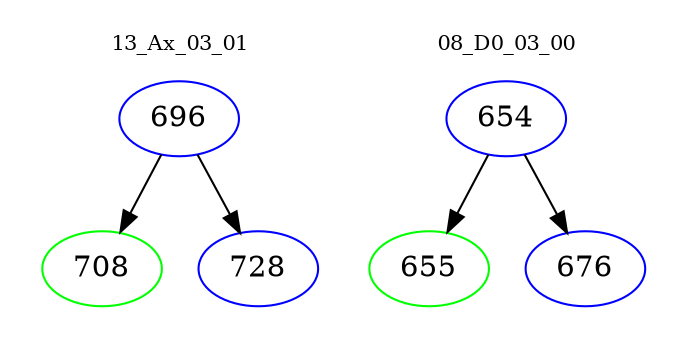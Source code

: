 digraph{
subgraph cluster_0 {
color = white
label = "13_Ax_03_01";
fontsize=10;
T0_696 [label="696", color="blue"]
T0_696 -> T0_708 [color="black"]
T0_708 [label="708", color="green"]
T0_696 -> T0_728 [color="black"]
T0_728 [label="728", color="blue"]
}
subgraph cluster_1 {
color = white
label = "08_D0_03_00";
fontsize=10;
T1_654 [label="654", color="blue"]
T1_654 -> T1_655 [color="black"]
T1_655 [label="655", color="green"]
T1_654 -> T1_676 [color="black"]
T1_676 [label="676", color="blue"]
}
}
